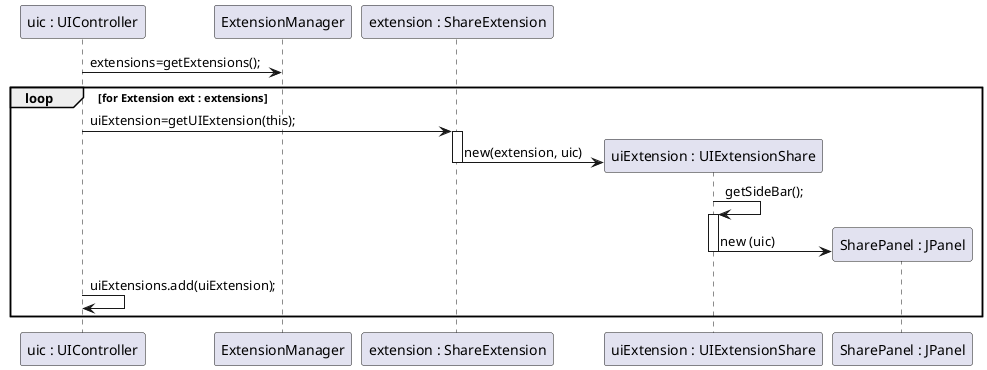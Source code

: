   @startuml doc-files/ipc01_design.png
  participant "uic : UIController" as UIC
  participant ExtensionManager as ExtM
  participant "extension : ShareExtension" as EExample
  participant "uiExtension : UIExtensionShare" as UIExt
  participant "SharePanel : JPanel" as cp
  UIC -> ExtM : extensions=getExtensions();
  loop for Extension ext : extensions
  	UIC -> EExample : uiExtension=getUIExtension(this);
  	activate EExample
  	create UIExt
  	EExample -> UIExt : new(extension, uic)
  	deactivate EExample
  	UIExt -> UIExt : getSideBar();
  	activate UIExt
  	create cp
  	UIExt -> cp :  new (uic)
  	deactivate UIExt
  	UIC -> UIC : uiExtensions.add(uiExtension);
  end
  @enduml
